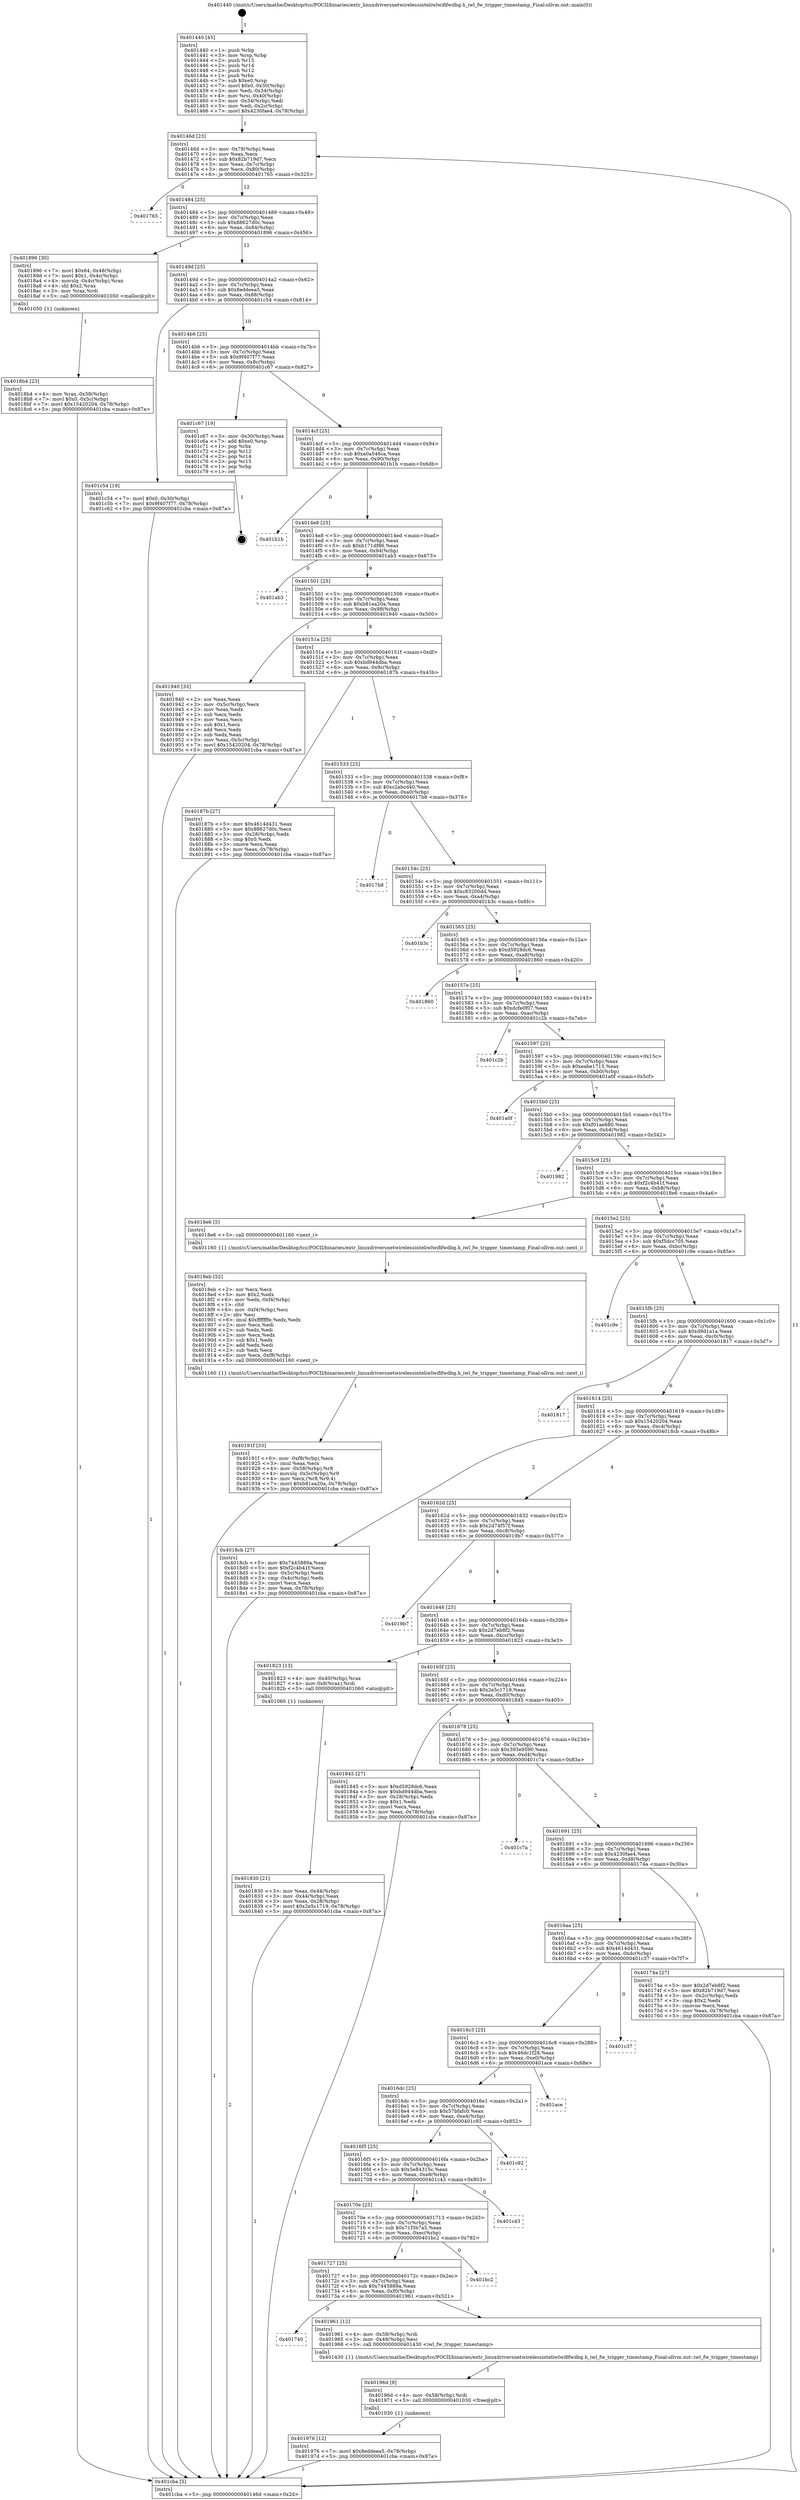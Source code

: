 digraph "0x401440" {
  label = "0x401440 (/mnt/c/Users/mathe/Desktop/tcc/POCII/binaries/extr_linuxdriversnetwirelessinteliwlwififwdbg.h_iwl_fw_trigger_timestamp_Final-ollvm.out::main(0))"
  labelloc = "t"
  node[shape=record]

  Entry [label="",width=0.3,height=0.3,shape=circle,fillcolor=black,style=filled]
  "0x40146d" [label="{
     0x40146d [23]\l
     | [instrs]\l
     &nbsp;&nbsp;0x40146d \<+3\>: mov -0x78(%rbp),%eax\l
     &nbsp;&nbsp;0x401470 \<+2\>: mov %eax,%ecx\l
     &nbsp;&nbsp;0x401472 \<+6\>: sub $0x82b719d7,%ecx\l
     &nbsp;&nbsp;0x401478 \<+3\>: mov %eax,-0x7c(%rbp)\l
     &nbsp;&nbsp;0x40147b \<+3\>: mov %ecx,-0x80(%rbp)\l
     &nbsp;&nbsp;0x40147e \<+6\>: je 0000000000401765 \<main+0x325\>\l
  }"]
  "0x401765" [label="{
     0x401765\l
  }", style=dashed]
  "0x401484" [label="{
     0x401484 [25]\l
     | [instrs]\l
     &nbsp;&nbsp;0x401484 \<+5\>: jmp 0000000000401489 \<main+0x49\>\l
     &nbsp;&nbsp;0x401489 \<+3\>: mov -0x7c(%rbp),%eax\l
     &nbsp;&nbsp;0x40148c \<+5\>: sub $0x88627d0c,%eax\l
     &nbsp;&nbsp;0x401491 \<+6\>: mov %eax,-0x84(%rbp)\l
     &nbsp;&nbsp;0x401497 \<+6\>: je 0000000000401896 \<main+0x456\>\l
  }"]
  Exit [label="",width=0.3,height=0.3,shape=circle,fillcolor=black,style=filled,peripheries=2]
  "0x401896" [label="{
     0x401896 [30]\l
     | [instrs]\l
     &nbsp;&nbsp;0x401896 \<+7\>: movl $0x64,-0x48(%rbp)\l
     &nbsp;&nbsp;0x40189d \<+7\>: movl $0x1,-0x4c(%rbp)\l
     &nbsp;&nbsp;0x4018a4 \<+4\>: movslq -0x4c(%rbp),%rax\l
     &nbsp;&nbsp;0x4018a8 \<+4\>: shl $0x2,%rax\l
     &nbsp;&nbsp;0x4018ac \<+3\>: mov %rax,%rdi\l
     &nbsp;&nbsp;0x4018af \<+5\>: call 0000000000401050 \<malloc@plt\>\l
     | [calls]\l
     &nbsp;&nbsp;0x401050 \{1\} (unknown)\l
  }"]
  "0x40149d" [label="{
     0x40149d [25]\l
     | [instrs]\l
     &nbsp;&nbsp;0x40149d \<+5\>: jmp 00000000004014a2 \<main+0x62\>\l
     &nbsp;&nbsp;0x4014a2 \<+3\>: mov -0x7c(%rbp),%eax\l
     &nbsp;&nbsp;0x4014a5 \<+5\>: sub $0x8eddeea5,%eax\l
     &nbsp;&nbsp;0x4014aa \<+6\>: mov %eax,-0x88(%rbp)\l
     &nbsp;&nbsp;0x4014b0 \<+6\>: je 0000000000401c54 \<main+0x814\>\l
  }"]
  "0x401976" [label="{
     0x401976 [12]\l
     | [instrs]\l
     &nbsp;&nbsp;0x401976 \<+7\>: movl $0x8eddeea5,-0x78(%rbp)\l
     &nbsp;&nbsp;0x40197d \<+5\>: jmp 0000000000401cba \<main+0x87a\>\l
  }"]
  "0x401c54" [label="{
     0x401c54 [19]\l
     | [instrs]\l
     &nbsp;&nbsp;0x401c54 \<+7\>: movl $0x0,-0x30(%rbp)\l
     &nbsp;&nbsp;0x401c5b \<+7\>: movl $0x9f407f77,-0x78(%rbp)\l
     &nbsp;&nbsp;0x401c62 \<+5\>: jmp 0000000000401cba \<main+0x87a\>\l
  }"]
  "0x4014b6" [label="{
     0x4014b6 [25]\l
     | [instrs]\l
     &nbsp;&nbsp;0x4014b6 \<+5\>: jmp 00000000004014bb \<main+0x7b\>\l
     &nbsp;&nbsp;0x4014bb \<+3\>: mov -0x7c(%rbp),%eax\l
     &nbsp;&nbsp;0x4014be \<+5\>: sub $0x9f407f77,%eax\l
     &nbsp;&nbsp;0x4014c3 \<+6\>: mov %eax,-0x8c(%rbp)\l
     &nbsp;&nbsp;0x4014c9 \<+6\>: je 0000000000401c67 \<main+0x827\>\l
  }"]
  "0x40196d" [label="{
     0x40196d [9]\l
     | [instrs]\l
     &nbsp;&nbsp;0x40196d \<+4\>: mov -0x58(%rbp),%rdi\l
     &nbsp;&nbsp;0x401971 \<+5\>: call 0000000000401030 \<free@plt\>\l
     | [calls]\l
     &nbsp;&nbsp;0x401030 \{1\} (unknown)\l
  }"]
  "0x401c67" [label="{
     0x401c67 [19]\l
     | [instrs]\l
     &nbsp;&nbsp;0x401c67 \<+3\>: mov -0x30(%rbp),%eax\l
     &nbsp;&nbsp;0x401c6a \<+7\>: add $0xe0,%rsp\l
     &nbsp;&nbsp;0x401c71 \<+1\>: pop %rbx\l
     &nbsp;&nbsp;0x401c72 \<+2\>: pop %r12\l
     &nbsp;&nbsp;0x401c74 \<+2\>: pop %r14\l
     &nbsp;&nbsp;0x401c76 \<+2\>: pop %r15\l
     &nbsp;&nbsp;0x401c78 \<+1\>: pop %rbp\l
     &nbsp;&nbsp;0x401c79 \<+1\>: ret\l
  }"]
  "0x4014cf" [label="{
     0x4014cf [25]\l
     | [instrs]\l
     &nbsp;&nbsp;0x4014cf \<+5\>: jmp 00000000004014d4 \<main+0x94\>\l
     &nbsp;&nbsp;0x4014d4 \<+3\>: mov -0x7c(%rbp),%eax\l
     &nbsp;&nbsp;0x4014d7 \<+5\>: sub $0xa0a546ca,%eax\l
     &nbsp;&nbsp;0x4014dc \<+6\>: mov %eax,-0x90(%rbp)\l
     &nbsp;&nbsp;0x4014e2 \<+6\>: je 0000000000401b1b \<main+0x6db\>\l
  }"]
  "0x401740" [label="{
     0x401740\l
  }", style=dashed]
  "0x401b1b" [label="{
     0x401b1b\l
  }", style=dashed]
  "0x4014e8" [label="{
     0x4014e8 [25]\l
     | [instrs]\l
     &nbsp;&nbsp;0x4014e8 \<+5\>: jmp 00000000004014ed \<main+0xad\>\l
     &nbsp;&nbsp;0x4014ed \<+3\>: mov -0x7c(%rbp),%eax\l
     &nbsp;&nbsp;0x4014f0 \<+5\>: sub $0xb171df86,%eax\l
     &nbsp;&nbsp;0x4014f5 \<+6\>: mov %eax,-0x94(%rbp)\l
     &nbsp;&nbsp;0x4014fb \<+6\>: je 0000000000401ab3 \<main+0x673\>\l
  }"]
  "0x401961" [label="{
     0x401961 [12]\l
     | [instrs]\l
     &nbsp;&nbsp;0x401961 \<+4\>: mov -0x58(%rbp),%rdi\l
     &nbsp;&nbsp;0x401965 \<+3\>: mov -0x48(%rbp),%esi\l
     &nbsp;&nbsp;0x401968 \<+5\>: call 0000000000401430 \<iwl_fw_trigger_timestamp\>\l
     | [calls]\l
     &nbsp;&nbsp;0x401430 \{1\} (/mnt/c/Users/mathe/Desktop/tcc/POCII/binaries/extr_linuxdriversnetwirelessinteliwlwififwdbg.h_iwl_fw_trigger_timestamp_Final-ollvm.out::iwl_fw_trigger_timestamp)\l
  }"]
  "0x401ab3" [label="{
     0x401ab3\l
  }", style=dashed]
  "0x401501" [label="{
     0x401501 [25]\l
     | [instrs]\l
     &nbsp;&nbsp;0x401501 \<+5\>: jmp 0000000000401506 \<main+0xc6\>\l
     &nbsp;&nbsp;0x401506 \<+3\>: mov -0x7c(%rbp),%eax\l
     &nbsp;&nbsp;0x401509 \<+5\>: sub $0xb81ea20a,%eax\l
     &nbsp;&nbsp;0x40150e \<+6\>: mov %eax,-0x98(%rbp)\l
     &nbsp;&nbsp;0x401514 \<+6\>: je 0000000000401940 \<main+0x500\>\l
  }"]
  "0x401727" [label="{
     0x401727 [25]\l
     | [instrs]\l
     &nbsp;&nbsp;0x401727 \<+5\>: jmp 000000000040172c \<main+0x2ec\>\l
     &nbsp;&nbsp;0x40172c \<+3\>: mov -0x7c(%rbp),%eax\l
     &nbsp;&nbsp;0x40172f \<+5\>: sub $0x7445889a,%eax\l
     &nbsp;&nbsp;0x401734 \<+6\>: mov %eax,-0xf0(%rbp)\l
     &nbsp;&nbsp;0x40173a \<+6\>: je 0000000000401961 \<main+0x521\>\l
  }"]
  "0x401940" [label="{
     0x401940 [33]\l
     | [instrs]\l
     &nbsp;&nbsp;0x401940 \<+2\>: xor %eax,%eax\l
     &nbsp;&nbsp;0x401942 \<+3\>: mov -0x5c(%rbp),%ecx\l
     &nbsp;&nbsp;0x401945 \<+2\>: mov %eax,%edx\l
     &nbsp;&nbsp;0x401947 \<+2\>: sub %ecx,%edx\l
     &nbsp;&nbsp;0x401949 \<+2\>: mov %eax,%ecx\l
     &nbsp;&nbsp;0x40194b \<+3\>: sub $0x1,%ecx\l
     &nbsp;&nbsp;0x40194e \<+2\>: add %ecx,%edx\l
     &nbsp;&nbsp;0x401950 \<+2\>: sub %edx,%eax\l
     &nbsp;&nbsp;0x401952 \<+3\>: mov %eax,-0x5c(%rbp)\l
     &nbsp;&nbsp;0x401955 \<+7\>: movl $0x15420204,-0x78(%rbp)\l
     &nbsp;&nbsp;0x40195c \<+5\>: jmp 0000000000401cba \<main+0x87a\>\l
  }"]
  "0x40151a" [label="{
     0x40151a [25]\l
     | [instrs]\l
     &nbsp;&nbsp;0x40151a \<+5\>: jmp 000000000040151f \<main+0xdf\>\l
     &nbsp;&nbsp;0x40151f \<+3\>: mov -0x7c(%rbp),%eax\l
     &nbsp;&nbsp;0x401522 \<+5\>: sub $0xbd944dba,%eax\l
     &nbsp;&nbsp;0x401527 \<+6\>: mov %eax,-0x9c(%rbp)\l
     &nbsp;&nbsp;0x40152d \<+6\>: je 000000000040187b \<main+0x43b\>\l
  }"]
  "0x401bc2" [label="{
     0x401bc2\l
  }", style=dashed]
  "0x40187b" [label="{
     0x40187b [27]\l
     | [instrs]\l
     &nbsp;&nbsp;0x40187b \<+5\>: mov $0x4614d431,%eax\l
     &nbsp;&nbsp;0x401880 \<+5\>: mov $0x88627d0c,%ecx\l
     &nbsp;&nbsp;0x401885 \<+3\>: mov -0x28(%rbp),%edx\l
     &nbsp;&nbsp;0x401888 \<+3\>: cmp $0x0,%edx\l
     &nbsp;&nbsp;0x40188b \<+3\>: cmove %ecx,%eax\l
     &nbsp;&nbsp;0x40188e \<+3\>: mov %eax,-0x78(%rbp)\l
     &nbsp;&nbsp;0x401891 \<+5\>: jmp 0000000000401cba \<main+0x87a\>\l
  }"]
  "0x401533" [label="{
     0x401533 [25]\l
     | [instrs]\l
     &nbsp;&nbsp;0x401533 \<+5\>: jmp 0000000000401538 \<main+0xf8\>\l
     &nbsp;&nbsp;0x401538 \<+3\>: mov -0x7c(%rbp),%eax\l
     &nbsp;&nbsp;0x40153b \<+5\>: sub $0xc2abcd40,%eax\l
     &nbsp;&nbsp;0x401540 \<+6\>: mov %eax,-0xa0(%rbp)\l
     &nbsp;&nbsp;0x401546 \<+6\>: je 00000000004017b8 \<main+0x378\>\l
  }"]
  "0x40170e" [label="{
     0x40170e [25]\l
     | [instrs]\l
     &nbsp;&nbsp;0x40170e \<+5\>: jmp 0000000000401713 \<main+0x2d3\>\l
     &nbsp;&nbsp;0x401713 \<+3\>: mov -0x7c(%rbp),%eax\l
     &nbsp;&nbsp;0x401716 \<+5\>: sub $0x71f3b7a5,%eax\l
     &nbsp;&nbsp;0x40171b \<+6\>: mov %eax,-0xec(%rbp)\l
     &nbsp;&nbsp;0x401721 \<+6\>: je 0000000000401bc2 \<main+0x782\>\l
  }"]
  "0x4017b8" [label="{
     0x4017b8\l
  }", style=dashed]
  "0x40154c" [label="{
     0x40154c [25]\l
     | [instrs]\l
     &nbsp;&nbsp;0x40154c \<+5\>: jmp 0000000000401551 \<main+0x111\>\l
     &nbsp;&nbsp;0x401551 \<+3\>: mov -0x7c(%rbp),%eax\l
     &nbsp;&nbsp;0x401554 \<+5\>: sub $0xc83200dd,%eax\l
     &nbsp;&nbsp;0x401559 \<+6\>: mov %eax,-0xa4(%rbp)\l
     &nbsp;&nbsp;0x40155f \<+6\>: je 0000000000401b3c \<main+0x6fc\>\l
  }"]
  "0x401c43" [label="{
     0x401c43\l
  }", style=dashed]
  "0x401b3c" [label="{
     0x401b3c\l
  }", style=dashed]
  "0x401565" [label="{
     0x401565 [25]\l
     | [instrs]\l
     &nbsp;&nbsp;0x401565 \<+5\>: jmp 000000000040156a \<main+0x12a\>\l
     &nbsp;&nbsp;0x40156a \<+3\>: mov -0x7c(%rbp),%eax\l
     &nbsp;&nbsp;0x40156d \<+5\>: sub $0xd5928dc6,%eax\l
     &nbsp;&nbsp;0x401572 \<+6\>: mov %eax,-0xa8(%rbp)\l
     &nbsp;&nbsp;0x401578 \<+6\>: je 0000000000401860 \<main+0x420\>\l
  }"]
  "0x4016f5" [label="{
     0x4016f5 [25]\l
     | [instrs]\l
     &nbsp;&nbsp;0x4016f5 \<+5\>: jmp 00000000004016fa \<main+0x2ba\>\l
     &nbsp;&nbsp;0x4016fa \<+3\>: mov -0x7c(%rbp),%eax\l
     &nbsp;&nbsp;0x4016fd \<+5\>: sub $0x5e84315c,%eax\l
     &nbsp;&nbsp;0x401702 \<+6\>: mov %eax,-0xe8(%rbp)\l
     &nbsp;&nbsp;0x401708 \<+6\>: je 0000000000401c43 \<main+0x803\>\l
  }"]
  "0x401860" [label="{
     0x401860\l
  }", style=dashed]
  "0x40157e" [label="{
     0x40157e [25]\l
     | [instrs]\l
     &nbsp;&nbsp;0x40157e \<+5\>: jmp 0000000000401583 \<main+0x143\>\l
     &nbsp;&nbsp;0x401583 \<+3\>: mov -0x7c(%rbp),%eax\l
     &nbsp;&nbsp;0x401586 \<+5\>: sub $0xdcfe0f07,%eax\l
     &nbsp;&nbsp;0x40158b \<+6\>: mov %eax,-0xac(%rbp)\l
     &nbsp;&nbsp;0x401591 \<+6\>: je 0000000000401c2b \<main+0x7eb\>\l
  }"]
  "0x401c92" [label="{
     0x401c92\l
  }", style=dashed]
  "0x401c2b" [label="{
     0x401c2b\l
  }", style=dashed]
  "0x401597" [label="{
     0x401597 [25]\l
     | [instrs]\l
     &nbsp;&nbsp;0x401597 \<+5\>: jmp 000000000040159c \<main+0x15c\>\l
     &nbsp;&nbsp;0x40159c \<+3\>: mov -0x7c(%rbp),%eax\l
     &nbsp;&nbsp;0x40159f \<+5\>: sub $0xeabe1715,%eax\l
     &nbsp;&nbsp;0x4015a4 \<+6\>: mov %eax,-0xb0(%rbp)\l
     &nbsp;&nbsp;0x4015aa \<+6\>: je 0000000000401a0f \<main+0x5cf\>\l
  }"]
  "0x4016dc" [label="{
     0x4016dc [25]\l
     | [instrs]\l
     &nbsp;&nbsp;0x4016dc \<+5\>: jmp 00000000004016e1 \<main+0x2a1\>\l
     &nbsp;&nbsp;0x4016e1 \<+3\>: mov -0x7c(%rbp),%eax\l
     &nbsp;&nbsp;0x4016e4 \<+5\>: sub $0x57bfafc0,%eax\l
     &nbsp;&nbsp;0x4016e9 \<+6\>: mov %eax,-0xe4(%rbp)\l
     &nbsp;&nbsp;0x4016ef \<+6\>: je 0000000000401c92 \<main+0x852\>\l
  }"]
  "0x401a0f" [label="{
     0x401a0f\l
  }", style=dashed]
  "0x4015b0" [label="{
     0x4015b0 [25]\l
     | [instrs]\l
     &nbsp;&nbsp;0x4015b0 \<+5\>: jmp 00000000004015b5 \<main+0x175\>\l
     &nbsp;&nbsp;0x4015b5 \<+3\>: mov -0x7c(%rbp),%eax\l
     &nbsp;&nbsp;0x4015b8 \<+5\>: sub $0xf01ae680,%eax\l
     &nbsp;&nbsp;0x4015bd \<+6\>: mov %eax,-0xb4(%rbp)\l
     &nbsp;&nbsp;0x4015c3 \<+6\>: je 0000000000401982 \<main+0x542\>\l
  }"]
  "0x401ace" [label="{
     0x401ace\l
  }", style=dashed]
  "0x401982" [label="{
     0x401982\l
  }", style=dashed]
  "0x4015c9" [label="{
     0x4015c9 [25]\l
     | [instrs]\l
     &nbsp;&nbsp;0x4015c9 \<+5\>: jmp 00000000004015ce \<main+0x18e\>\l
     &nbsp;&nbsp;0x4015ce \<+3\>: mov -0x7c(%rbp),%eax\l
     &nbsp;&nbsp;0x4015d1 \<+5\>: sub $0xf2c4b41f,%eax\l
     &nbsp;&nbsp;0x4015d6 \<+6\>: mov %eax,-0xb8(%rbp)\l
     &nbsp;&nbsp;0x4015dc \<+6\>: je 00000000004018e6 \<main+0x4a6\>\l
  }"]
  "0x4016c3" [label="{
     0x4016c3 [25]\l
     | [instrs]\l
     &nbsp;&nbsp;0x4016c3 \<+5\>: jmp 00000000004016c8 \<main+0x288\>\l
     &nbsp;&nbsp;0x4016c8 \<+3\>: mov -0x7c(%rbp),%eax\l
     &nbsp;&nbsp;0x4016cb \<+5\>: sub $0x46dc1f28,%eax\l
     &nbsp;&nbsp;0x4016d0 \<+6\>: mov %eax,-0xe0(%rbp)\l
     &nbsp;&nbsp;0x4016d6 \<+6\>: je 0000000000401ace \<main+0x68e\>\l
  }"]
  "0x4018e6" [label="{
     0x4018e6 [5]\l
     | [instrs]\l
     &nbsp;&nbsp;0x4018e6 \<+5\>: call 0000000000401160 \<next_i\>\l
     | [calls]\l
     &nbsp;&nbsp;0x401160 \{1\} (/mnt/c/Users/mathe/Desktop/tcc/POCII/binaries/extr_linuxdriversnetwirelessinteliwlwififwdbg.h_iwl_fw_trigger_timestamp_Final-ollvm.out::next_i)\l
  }"]
  "0x4015e2" [label="{
     0x4015e2 [25]\l
     | [instrs]\l
     &nbsp;&nbsp;0x4015e2 \<+5\>: jmp 00000000004015e7 \<main+0x1a7\>\l
     &nbsp;&nbsp;0x4015e7 \<+3\>: mov -0x7c(%rbp),%eax\l
     &nbsp;&nbsp;0x4015ea \<+5\>: sub $0xf5dcc705,%eax\l
     &nbsp;&nbsp;0x4015ef \<+6\>: mov %eax,-0xbc(%rbp)\l
     &nbsp;&nbsp;0x4015f5 \<+6\>: je 0000000000401c9e \<main+0x85e\>\l
  }"]
  "0x401c37" [label="{
     0x401c37\l
  }", style=dashed]
  "0x401c9e" [label="{
     0x401c9e\l
  }", style=dashed]
  "0x4015fb" [label="{
     0x4015fb [25]\l
     | [instrs]\l
     &nbsp;&nbsp;0x4015fb \<+5\>: jmp 0000000000401600 \<main+0x1c0\>\l
     &nbsp;&nbsp;0x401600 \<+3\>: mov -0x7c(%rbp),%eax\l
     &nbsp;&nbsp;0x401603 \<+5\>: sub $0xd9d1a1a,%eax\l
     &nbsp;&nbsp;0x401608 \<+6\>: mov %eax,-0xc0(%rbp)\l
     &nbsp;&nbsp;0x40160e \<+6\>: je 0000000000401817 \<main+0x3d7\>\l
  }"]
  "0x40191f" [label="{
     0x40191f [33]\l
     | [instrs]\l
     &nbsp;&nbsp;0x40191f \<+6\>: mov -0xf8(%rbp),%ecx\l
     &nbsp;&nbsp;0x401925 \<+3\>: imul %eax,%ecx\l
     &nbsp;&nbsp;0x401928 \<+4\>: mov -0x58(%rbp),%r8\l
     &nbsp;&nbsp;0x40192c \<+4\>: movslq -0x5c(%rbp),%r9\l
     &nbsp;&nbsp;0x401930 \<+4\>: mov %ecx,(%r8,%r9,4)\l
     &nbsp;&nbsp;0x401934 \<+7\>: movl $0xb81ea20a,-0x78(%rbp)\l
     &nbsp;&nbsp;0x40193b \<+5\>: jmp 0000000000401cba \<main+0x87a\>\l
  }"]
  "0x401817" [label="{
     0x401817\l
  }", style=dashed]
  "0x401614" [label="{
     0x401614 [25]\l
     | [instrs]\l
     &nbsp;&nbsp;0x401614 \<+5\>: jmp 0000000000401619 \<main+0x1d9\>\l
     &nbsp;&nbsp;0x401619 \<+3\>: mov -0x7c(%rbp),%eax\l
     &nbsp;&nbsp;0x40161c \<+5\>: sub $0x15420204,%eax\l
     &nbsp;&nbsp;0x401621 \<+6\>: mov %eax,-0xc4(%rbp)\l
     &nbsp;&nbsp;0x401627 \<+6\>: je 00000000004018cb \<main+0x48b\>\l
  }"]
  "0x4018eb" [label="{
     0x4018eb [52]\l
     | [instrs]\l
     &nbsp;&nbsp;0x4018eb \<+2\>: xor %ecx,%ecx\l
     &nbsp;&nbsp;0x4018ed \<+5\>: mov $0x2,%edx\l
     &nbsp;&nbsp;0x4018f2 \<+6\>: mov %edx,-0xf4(%rbp)\l
     &nbsp;&nbsp;0x4018f8 \<+1\>: cltd\l
     &nbsp;&nbsp;0x4018f9 \<+6\>: mov -0xf4(%rbp),%esi\l
     &nbsp;&nbsp;0x4018ff \<+2\>: idiv %esi\l
     &nbsp;&nbsp;0x401901 \<+6\>: imul $0xfffffffe,%edx,%edx\l
     &nbsp;&nbsp;0x401907 \<+2\>: mov %ecx,%edi\l
     &nbsp;&nbsp;0x401909 \<+2\>: sub %edx,%edi\l
     &nbsp;&nbsp;0x40190b \<+2\>: mov %ecx,%edx\l
     &nbsp;&nbsp;0x40190d \<+3\>: sub $0x1,%edx\l
     &nbsp;&nbsp;0x401910 \<+2\>: add %edx,%edi\l
     &nbsp;&nbsp;0x401912 \<+2\>: sub %edi,%ecx\l
     &nbsp;&nbsp;0x401914 \<+6\>: mov %ecx,-0xf8(%rbp)\l
     &nbsp;&nbsp;0x40191a \<+5\>: call 0000000000401160 \<next_i\>\l
     | [calls]\l
     &nbsp;&nbsp;0x401160 \{1\} (/mnt/c/Users/mathe/Desktop/tcc/POCII/binaries/extr_linuxdriversnetwirelessinteliwlwififwdbg.h_iwl_fw_trigger_timestamp_Final-ollvm.out::next_i)\l
  }"]
  "0x4018cb" [label="{
     0x4018cb [27]\l
     | [instrs]\l
     &nbsp;&nbsp;0x4018cb \<+5\>: mov $0x7445889a,%eax\l
     &nbsp;&nbsp;0x4018d0 \<+5\>: mov $0xf2c4b41f,%ecx\l
     &nbsp;&nbsp;0x4018d5 \<+3\>: mov -0x5c(%rbp),%edx\l
     &nbsp;&nbsp;0x4018d8 \<+3\>: cmp -0x4c(%rbp),%edx\l
     &nbsp;&nbsp;0x4018db \<+3\>: cmovl %ecx,%eax\l
     &nbsp;&nbsp;0x4018de \<+3\>: mov %eax,-0x78(%rbp)\l
     &nbsp;&nbsp;0x4018e1 \<+5\>: jmp 0000000000401cba \<main+0x87a\>\l
  }"]
  "0x40162d" [label="{
     0x40162d [25]\l
     | [instrs]\l
     &nbsp;&nbsp;0x40162d \<+5\>: jmp 0000000000401632 \<main+0x1f2\>\l
     &nbsp;&nbsp;0x401632 \<+3\>: mov -0x7c(%rbp),%eax\l
     &nbsp;&nbsp;0x401635 \<+5\>: sub $0x2d74f57f,%eax\l
     &nbsp;&nbsp;0x40163a \<+6\>: mov %eax,-0xc8(%rbp)\l
     &nbsp;&nbsp;0x401640 \<+6\>: je 00000000004019b7 \<main+0x577\>\l
  }"]
  "0x4018b4" [label="{
     0x4018b4 [23]\l
     | [instrs]\l
     &nbsp;&nbsp;0x4018b4 \<+4\>: mov %rax,-0x58(%rbp)\l
     &nbsp;&nbsp;0x4018b8 \<+7\>: movl $0x0,-0x5c(%rbp)\l
     &nbsp;&nbsp;0x4018bf \<+7\>: movl $0x15420204,-0x78(%rbp)\l
     &nbsp;&nbsp;0x4018c6 \<+5\>: jmp 0000000000401cba \<main+0x87a\>\l
  }"]
  "0x4019b7" [label="{
     0x4019b7\l
  }", style=dashed]
  "0x401646" [label="{
     0x401646 [25]\l
     | [instrs]\l
     &nbsp;&nbsp;0x401646 \<+5\>: jmp 000000000040164b \<main+0x20b\>\l
     &nbsp;&nbsp;0x40164b \<+3\>: mov -0x7c(%rbp),%eax\l
     &nbsp;&nbsp;0x40164e \<+5\>: sub $0x2d7eb8f2,%eax\l
     &nbsp;&nbsp;0x401653 \<+6\>: mov %eax,-0xcc(%rbp)\l
     &nbsp;&nbsp;0x401659 \<+6\>: je 0000000000401823 \<main+0x3e3\>\l
  }"]
  "0x401830" [label="{
     0x401830 [21]\l
     | [instrs]\l
     &nbsp;&nbsp;0x401830 \<+3\>: mov %eax,-0x44(%rbp)\l
     &nbsp;&nbsp;0x401833 \<+3\>: mov -0x44(%rbp),%eax\l
     &nbsp;&nbsp;0x401836 \<+3\>: mov %eax,-0x28(%rbp)\l
     &nbsp;&nbsp;0x401839 \<+7\>: movl $0x2e5c1719,-0x78(%rbp)\l
     &nbsp;&nbsp;0x401840 \<+5\>: jmp 0000000000401cba \<main+0x87a\>\l
  }"]
  "0x401823" [label="{
     0x401823 [13]\l
     | [instrs]\l
     &nbsp;&nbsp;0x401823 \<+4\>: mov -0x40(%rbp),%rax\l
     &nbsp;&nbsp;0x401827 \<+4\>: mov 0x8(%rax),%rdi\l
     &nbsp;&nbsp;0x40182b \<+5\>: call 0000000000401060 \<atoi@plt\>\l
     | [calls]\l
     &nbsp;&nbsp;0x401060 \{1\} (unknown)\l
  }"]
  "0x40165f" [label="{
     0x40165f [25]\l
     | [instrs]\l
     &nbsp;&nbsp;0x40165f \<+5\>: jmp 0000000000401664 \<main+0x224\>\l
     &nbsp;&nbsp;0x401664 \<+3\>: mov -0x7c(%rbp),%eax\l
     &nbsp;&nbsp;0x401667 \<+5\>: sub $0x2e5c1719,%eax\l
     &nbsp;&nbsp;0x40166c \<+6\>: mov %eax,-0xd0(%rbp)\l
     &nbsp;&nbsp;0x401672 \<+6\>: je 0000000000401845 \<main+0x405\>\l
  }"]
  "0x401440" [label="{
     0x401440 [45]\l
     | [instrs]\l
     &nbsp;&nbsp;0x401440 \<+1\>: push %rbp\l
     &nbsp;&nbsp;0x401441 \<+3\>: mov %rsp,%rbp\l
     &nbsp;&nbsp;0x401444 \<+2\>: push %r15\l
     &nbsp;&nbsp;0x401446 \<+2\>: push %r14\l
     &nbsp;&nbsp;0x401448 \<+2\>: push %r12\l
     &nbsp;&nbsp;0x40144a \<+1\>: push %rbx\l
     &nbsp;&nbsp;0x40144b \<+7\>: sub $0xe0,%rsp\l
     &nbsp;&nbsp;0x401452 \<+7\>: movl $0x0,-0x30(%rbp)\l
     &nbsp;&nbsp;0x401459 \<+3\>: mov %edi,-0x34(%rbp)\l
     &nbsp;&nbsp;0x40145c \<+4\>: mov %rsi,-0x40(%rbp)\l
     &nbsp;&nbsp;0x401460 \<+3\>: mov -0x34(%rbp),%edi\l
     &nbsp;&nbsp;0x401463 \<+3\>: mov %edi,-0x2c(%rbp)\l
     &nbsp;&nbsp;0x401466 \<+7\>: movl $0x4230fae4,-0x78(%rbp)\l
  }"]
  "0x401845" [label="{
     0x401845 [27]\l
     | [instrs]\l
     &nbsp;&nbsp;0x401845 \<+5\>: mov $0xd5928dc6,%eax\l
     &nbsp;&nbsp;0x40184a \<+5\>: mov $0xbd944dba,%ecx\l
     &nbsp;&nbsp;0x40184f \<+3\>: mov -0x28(%rbp),%edx\l
     &nbsp;&nbsp;0x401852 \<+3\>: cmp $0x1,%edx\l
     &nbsp;&nbsp;0x401855 \<+3\>: cmovl %ecx,%eax\l
     &nbsp;&nbsp;0x401858 \<+3\>: mov %eax,-0x78(%rbp)\l
     &nbsp;&nbsp;0x40185b \<+5\>: jmp 0000000000401cba \<main+0x87a\>\l
  }"]
  "0x401678" [label="{
     0x401678 [25]\l
     | [instrs]\l
     &nbsp;&nbsp;0x401678 \<+5\>: jmp 000000000040167d \<main+0x23d\>\l
     &nbsp;&nbsp;0x40167d \<+3\>: mov -0x7c(%rbp),%eax\l
     &nbsp;&nbsp;0x401680 \<+5\>: sub $0x393e9590,%eax\l
     &nbsp;&nbsp;0x401685 \<+6\>: mov %eax,-0xd4(%rbp)\l
     &nbsp;&nbsp;0x40168b \<+6\>: je 0000000000401c7a \<main+0x83a\>\l
  }"]
  "0x401cba" [label="{
     0x401cba [5]\l
     | [instrs]\l
     &nbsp;&nbsp;0x401cba \<+5\>: jmp 000000000040146d \<main+0x2d\>\l
  }"]
  "0x401c7a" [label="{
     0x401c7a\l
  }", style=dashed]
  "0x401691" [label="{
     0x401691 [25]\l
     | [instrs]\l
     &nbsp;&nbsp;0x401691 \<+5\>: jmp 0000000000401696 \<main+0x256\>\l
     &nbsp;&nbsp;0x401696 \<+3\>: mov -0x7c(%rbp),%eax\l
     &nbsp;&nbsp;0x401699 \<+5\>: sub $0x4230fae4,%eax\l
     &nbsp;&nbsp;0x40169e \<+6\>: mov %eax,-0xd8(%rbp)\l
     &nbsp;&nbsp;0x4016a4 \<+6\>: je 000000000040174a \<main+0x30a\>\l
  }"]
  "0x4016aa" [label="{
     0x4016aa [25]\l
     | [instrs]\l
     &nbsp;&nbsp;0x4016aa \<+5\>: jmp 00000000004016af \<main+0x26f\>\l
     &nbsp;&nbsp;0x4016af \<+3\>: mov -0x7c(%rbp),%eax\l
     &nbsp;&nbsp;0x4016b2 \<+5\>: sub $0x4614d431,%eax\l
     &nbsp;&nbsp;0x4016b7 \<+6\>: mov %eax,-0xdc(%rbp)\l
     &nbsp;&nbsp;0x4016bd \<+6\>: je 0000000000401c37 \<main+0x7f7\>\l
  }"]
  "0x40174a" [label="{
     0x40174a [27]\l
     | [instrs]\l
     &nbsp;&nbsp;0x40174a \<+5\>: mov $0x2d7eb8f2,%eax\l
     &nbsp;&nbsp;0x40174f \<+5\>: mov $0x82b719d7,%ecx\l
     &nbsp;&nbsp;0x401754 \<+3\>: mov -0x2c(%rbp),%edx\l
     &nbsp;&nbsp;0x401757 \<+3\>: cmp $0x2,%edx\l
     &nbsp;&nbsp;0x40175a \<+3\>: cmovne %ecx,%eax\l
     &nbsp;&nbsp;0x40175d \<+3\>: mov %eax,-0x78(%rbp)\l
     &nbsp;&nbsp;0x401760 \<+5\>: jmp 0000000000401cba \<main+0x87a\>\l
  }"]
  Entry -> "0x401440" [label=" 1"]
  "0x40146d" -> "0x401765" [label=" 0"]
  "0x40146d" -> "0x401484" [label=" 12"]
  "0x401c67" -> Exit [label=" 1"]
  "0x401484" -> "0x401896" [label=" 1"]
  "0x401484" -> "0x40149d" [label=" 11"]
  "0x401c54" -> "0x401cba" [label=" 1"]
  "0x40149d" -> "0x401c54" [label=" 1"]
  "0x40149d" -> "0x4014b6" [label=" 10"]
  "0x401976" -> "0x401cba" [label=" 1"]
  "0x4014b6" -> "0x401c67" [label=" 1"]
  "0x4014b6" -> "0x4014cf" [label=" 9"]
  "0x40196d" -> "0x401976" [label=" 1"]
  "0x4014cf" -> "0x401b1b" [label=" 0"]
  "0x4014cf" -> "0x4014e8" [label=" 9"]
  "0x401961" -> "0x40196d" [label=" 1"]
  "0x4014e8" -> "0x401ab3" [label=" 0"]
  "0x4014e8" -> "0x401501" [label=" 9"]
  "0x401727" -> "0x401740" [label=" 0"]
  "0x401501" -> "0x401940" [label=" 1"]
  "0x401501" -> "0x40151a" [label=" 8"]
  "0x401727" -> "0x401961" [label=" 1"]
  "0x40151a" -> "0x40187b" [label=" 1"]
  "0x40151a" -> "0x401533" [label=" 7"]
  "0x40170e" -> "0x401727" [label=" 1"]
  "0x401533" -> "0x4017b8" [label=" 0"]
  "0x401533" -> "0x40154c" [label=" 7"]
  "0x40170e" -> "0x401bc2" [label=" 0"]
  "0x40154c" -> "0x401b3c" [label=" 0"]
  "0x40154c" -> "0x401565" [label=" 7"]
  "0x4016f5" -> "0x40170e" [label=" 1"]
  "0x401565" -> "0x401860" [label=" 0"]
  "0x401565" -> "0x40157e" [label=" 7"]
  "0x4016f5" -> "0x401c43" [label=" 0"]
  "0x40157e" -> "0x401c2b" [label=" 0"]
  "0x40157e" -> "0x401597" [label=" 7"]
  "0x4016dc" -> "0x4016f5" [label=" 1"]
  "0x401597" -> "0x401a0f" [label=" 0"]
  "0x401597" -> "0x4015b0" [label=" 7"]
  "0x4016dc" -> "0x401c92" [label=" 0"]
  "0x4015b0" -> "0x401982" [label=" 0"]
  "0x4015b0" -> "0x4015c9" [label=" 7"]
  "0x4016c3" -> "0x4016dc" [label=" 1"]
  "0x4015c9" -> "0x4018e6" [label=" 1"]
  "0x4015c9" -> "0x4015e2" [label=" 6"]
  "0x4016c3" -> "0x401ace" [label=" 0"]
  "0x4015e2" -> "0x401c9e" [label=" 0"]
  "0x4015e2" -> "0x4015fb" [label=" 6"]
  "0x4016aa" -> "0x4016c3" [label=" 1"]
  "0x4015fb" -> "0x401817" [label=" 0"]
  "0x4015fb" -> "0x401614" [label=" 6"]
  "0x4016aa" -> "0x401c37" [label=" 0"]
  "0x401614" -> "0x4018cb" [label=" 2"]
  "0x401614" -> "0x40162d" [label=" 4"]
  "0x401940" -> "0x401cba" [label=" 1"]
  "0x40162d" -> "0x4019b7" [label=" 0"]
  "0x40162d" -> "0x401646" [label=" 4"]
  "0x40191f" -> "0x401cba" [label=" 1"]
  "0x401646" -> "0x401823" [label=" 1"]
  "0x401646" -> "0x40165f" [label=" 3"]
  "0x4018eb" -> "0x40191f" [label=" 1"]
  "0x40165f" -> "0x401845" [label=" 1"]
  "0x40165f" -> "0x401678" [label=" 2"]
  "0x4018e6" -> "0x4018eb" [label=" 1"]
  "0x401678" -> "0x401c7a" [label=" 0"]
  "0x401678" -> "0x401691" [label=" 2"]
  "0x4018cb" -> "0x401cba" [label=" 2"]
  "0x401691" -> "0x40174a" [label=" 1"]
  "0x401691" -> "0x4016aa" [label=" 1"]
  "0x40174a" -> "0x401cba" [label=" 1"]
  "0x401440" -> "0x40146d" [label=" 1"]
  "0x401cba" -> "0x40146d" [label=" 11"]
  "0x401823" -> "0x401830" [label=" 1"]
  "0x401830" -> "0x401cba" [label=" 1"]
  "0x401845" -> "0x401cba" [label=" 1"]
  "0x40187b" -> "0x401cba" [label=" 1"]
  "0x401896" -> "0x4018b4" [label=" 1"]
  "0x4018b4" -> "0x401cba" [label=" 1"]
}
